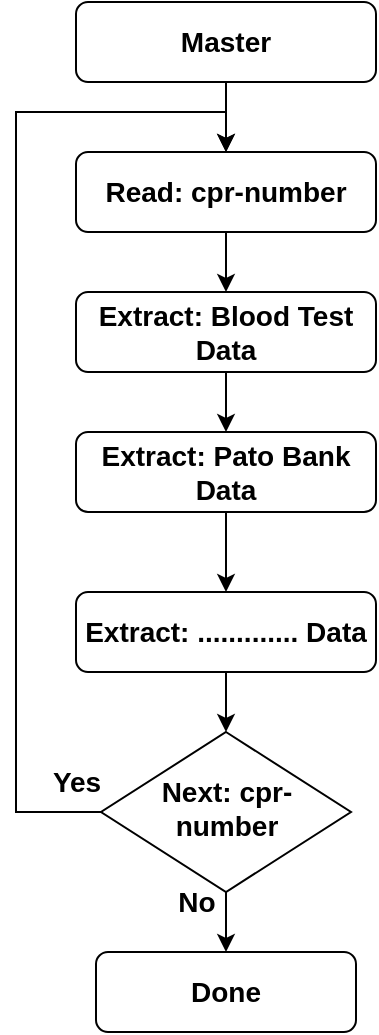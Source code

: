 <mxfile version="21.0.6" type="device"><diagram id="C5RBs43oDa-KdzZeNtuy" name="Page-1"><mxGraphModel dx="1235" dy="645" grid="1" gridSize="10" guides="1" tooltips="1" connect="1" arrows="1" fold="1" page="1" pageScale="1" pageWidth="827" pageHeight="1169" math="0" shadow="0"><root><mxCell id="WIyWlLk6GJQsqaUBKTNV-0"/><mxCell id="WIyWlLk6GJQsqaUBKTNV-1" parent="WIyWlLk6GJQsqaUBKTNV-0"/><mxCell id="dVZ_be9UrSCyBWQzEzZA-4" style="edgeStyle=orthogonalEdgeStyle;rounded=0;orthogonalLoop=1;jettySize=auto;html=1;entryX=0.5;entryY=0;entryDx=0;entryDy=0;fontSize=14;fontStyle=1" edge="1" parent="WIyWlLk6GJQsqaUBKTNV-1" source="dVZ_be9UrSCyBWQzEzZA-1" target="dVZ_be9UrSCyBWQzEzZA-3"><mxGeometry relative="1" as="geometry"/></mxCell><mxCell id="dVZ_be9UrSCyBWQzEzZA-1" value="Master" style="rounded=1;whiteSpace=wrap;html=1;fontSize=14;glass=0;strokeWidth=1;shadow=0;fontStyle=1" vertex="1" parent="WIyWlLk6GJQsqaUBKTNV-1"><mxGeometry x="540" y="55" width="150" height="40" as="geometry"/></mxCell><mxCell id="dVZ_be9UrSCyBWQzEzZA-9" style="edgeStyle=orthogonalEdgeStyle;rounded=0;orthogonalLoop=1;jettySize=auto;html=1;entryX=0.5;entryY=0;entryDx=0;entryDy=0;fontSize=14;fontStyle=1" edge="1" parent="WIyWlLk6GJQsqaUBKTNV-1" source="dVZ_be9UrSCyBWQzEzZA-3" target="dVZ_be9UrSCyBWQzEzZA-7"><mxGeometry relative="1" as="geometry"/></mxCell><mxCell id="dVZ_be9UrSCyBWQzEzZA-3" value="Read: cpr-number" style="rounded=1;whiteSpace=wrap;html=1;fontSize=14;glass=0;strokeWidth=1;shadow=0;fontStyle=1" vertex="1" parent="WIyWlLk6GJQsqaUBKTNV-1"><mxGeometry x="540" y="130" width="150" height="40" as="geometry"/></mxCell><mxCell id="dVZ_be9UrSCyBWQzEzZA-11" style="edgeStyle=orthogonalEdgeStyle;rounded=0;orthogonalLoop=1;jettySize=auto;html=1;entryX=0.5;entryY=0;entryDx=0;entryDy=0;fontSize=14;fontStyle=1" edge="1" parent="WIyWlLk6GJQsqaUBKTNV-1" source="dVZ_be9UrSCyBWQzEzZA-7" target="dVZ_be9UrSCyBWQzEzZA-10"><mxGeometry relative="1" as="geometry"/></mxCell><mxCell id="dVZ_be9UrSCyBWQzEzZA-7" value="Extract: Blood Test Data" style="rounded=1;whiteSpace=wrap;html=1;fontSize=14;glass=0;strokeWidth=1;shadow=0;fontStyle=1" vertex="1" parent="WIyWlLk6GJQsqaUBKTNV-1"><mxGeometry x="540" y="200" width="150" height="40" as="geometry"/></mxCell><mxCell id="dVZ_be9UrSCyBWQzEzZA-15" style="edgeStyle=orthogonalEdgeStyle;rounded=0;orthogonalLoop=1;jettySize=auto;html=1;entryX=0.5;entryY=0;entryDx=0;entryDy=0;fontSize=14;fontStyle=1" edge="1" parent="WIyWlLk6GJQsqaUBKTNV-1" source="dVZ_be9UrSCyBWQzEzZA-10" target="dVZ_be9UrSCyBWQzEzZA-14"><mxGeometry relative="1" as="geometry"/></mxCell><mxCell id="dVZ_be9UrSCyBWQzEzZA-10" value="Extract: Pato Bank Data" style="rounded=1;whiteSpace=wrap;html=1;fontSize=14;glass=0;strokeWidth=1;shadow=0;fontStyle=1" vertex="1" parent="WIyWlLk6GJQsqaUBKTNV-1"><mxGeometry x="540" y="270" width="150" height="40" as="geometry"/></mxCell><mxCell id="dVZ_be9UrSCyBWQzEzZA-19" style="edgeStyle=orthogonalEdgeStyle;rounded=0;orthogonalLoop=1;jettySize=auto;html=1;fontSize=14;fontStyle=1" edge="1" parent="WIyWlLk6GJQsqaUBKTNV-1" source="dVZ_be9UrSCyBWQzEzZA-14" target="dVZ_be9UrSCyBWQzEzZA-16"><mxGeometry relative="1" as="geometry"/></mxCell><mxCell id="dVZ_be9UrSCyBWQzEzZA-14" value="Extract: ............. Data" style="rounded=1;whiteSpace=wrap;html=1;fontSize=14;glass=0;strokeWidth=1;shadow=0;fontStyle=1" vertex="1" parent="WIyWlLk6GJQsqaUBKTNV-1"><mxGeometry x="540" y="350" width="150" height="40" as="geometry"/></mxCell><mxCell id="dVZ_be9UrSCyBWQzEzZA-18" style="edgeStyle=orthogonalEdgeStyle;rounded=0;orthogonalLoop=1;jettySize=auto;html=1;entryX=0.5;entryY=0;entryDx=0;entryDy=0;fontSize=14;fontStyle=1" edge="1" parent="WIyWlLk6GJQsqaUBKTNV-1" source="dVZ_be9UrSCyBWQzEzZA-16" target="dVZ_be9UrSCyBWQzEzZA-3"><mxGeometry relative="1" as="geometry"><mxPoint x="470" y="100" as="targetPoint"/><Array as="points"><mxPoint x="510" y="460"/><mxPoint x="510" y="110"/><mxPoint x="615" y="110"/></Array></mxGeometry></mxCell><mxCell id="dVZ_be9UrSCyBWQzEzZA-23" style="edgeStyle=orthogonalEdgeStyle;rounded=0;orthogonalLoop=1;jettySize=auto;html=1;fontSize=14;fontStyle=1" edge="1" parent="WIyWlLk6GJQsqaUBKTNV-1" source="dVZ_be9UrSCyBWQzEzZA-16" target="dVZ_be9UrSCyBWQzEzZA-22"><mxGeometry relative="1" as="geometry"/></mxCell><mxCell id="dVZ_be9UrSCyBWQzEzZA-16" value="Next: cpr-number" style="rhombus;whiteSpace=wrap;html=1;shadow=0;fontFamily=Helvetica;fontSize=14;align=center;strokeWidth=1;spacing=6;spacingTop=-4;fontStyle=1" vertex="1" parent="WIyWlLk6GJQsqaUBKTNV-1"><mxGeometry x="552.5" y="420" width="125" height="80" as="geometry"/></mxCell><mxCell id="dVZ_be9UrSCyBWQzEzZA-20" value="Yes" style="text;html=1;align=center;verticalAlign=middle;resizable=0;points=[];autosize=1;strokeColor=none;fillColor=none;fontSize=14;fontStyle=1" vertex="1" parent="WIyWlLk6GJQsqaUBKTNV-1"><mxGeometry x="515" y="430" width="50" height="30" as="geometry"/></mxCell><mxCell id="dVZ_be9UrSCyBWQzEzZA-22" value="Done" style="rounded=1;whiteSpace=wrap;html=1;fontSize=14;glass=0;strokeWidth=1;shadow=0;fontStyle=1" vertex="1" parent="WIyWlLk6GJQsqaUBKTNV-1"><mxGeometry x="550" y="530" width="130" height="40" as="geometry"/></mxCell><mxCell id="dVZ_be9UrSCyBWQzEzZA-24" value="No" style="text;html=1;align=center;verticalAlign=middle;resizable=0;points=[];autosize=1;strokeColor=none;fillColor=none;fontSize=14;fontStyle=1" vertex="1" parent="WIyWlLk6GJQsqaUBKTNV-1"><mxGeometry x="580" y="490" width="40" height="30" as="geometry"/></mxCell></root></mxGraphModel></diagram></mxfile>